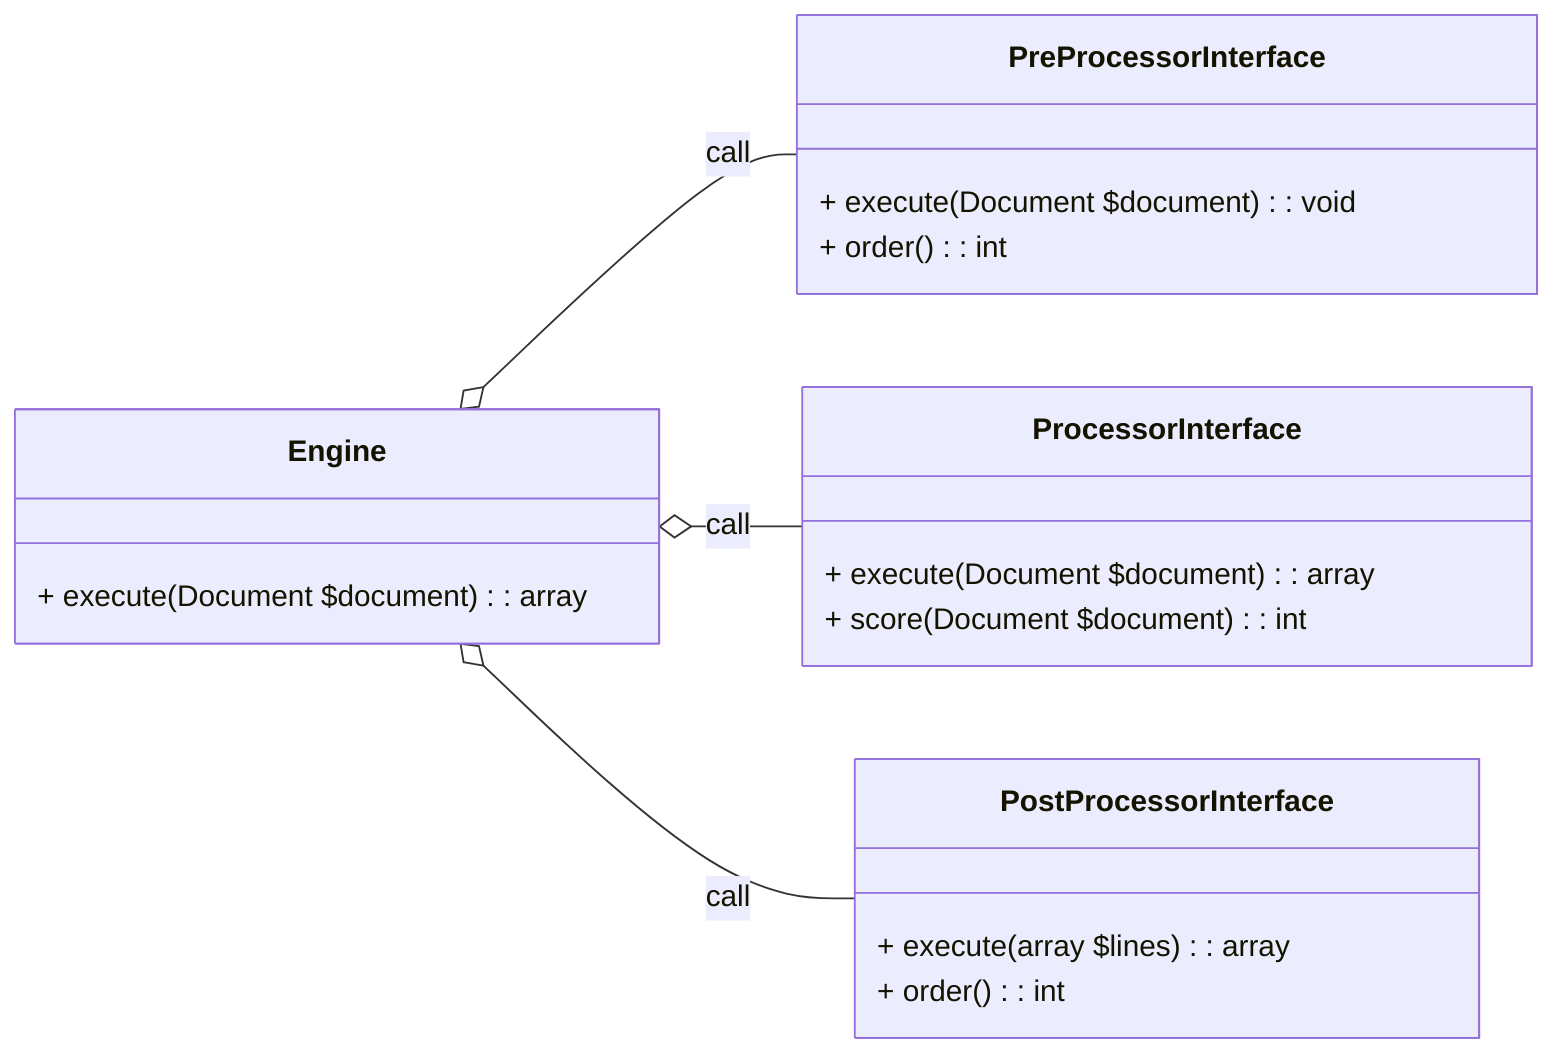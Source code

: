 classDiagram
    direction LR
    Engine o-- PreProcessorInterface: call
    Engine o-- ProcessorInterface: call
    Engine o-- PostProcessorInterface: call

    class Engine {
        + execute(Document $document): array
    }

    class PreProcessorInterface {
        + execute(Document $document): void
        + order(): int
    }

    class ProcessorInterface {
        + execute(Document $document): array
        + score(Document $document): int
    }

    class PostProcessorInterface {
        + execute(array $lines): array
        + order(): int
    }